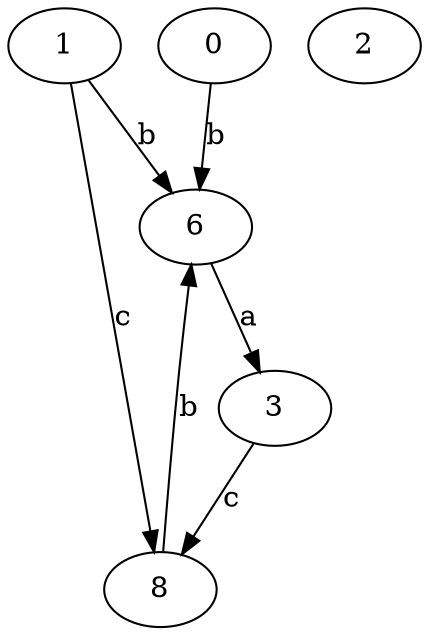strict digraph  {
1;
2;
3;
6;
8;
0;
1 -> 6  [label=b];
1 -> 8  [label=c];
3 -> 8  [label=c];
6 -> 3  [label=a];
8 -> 6  [label=b];
0 -> 6  [label=b];
}
